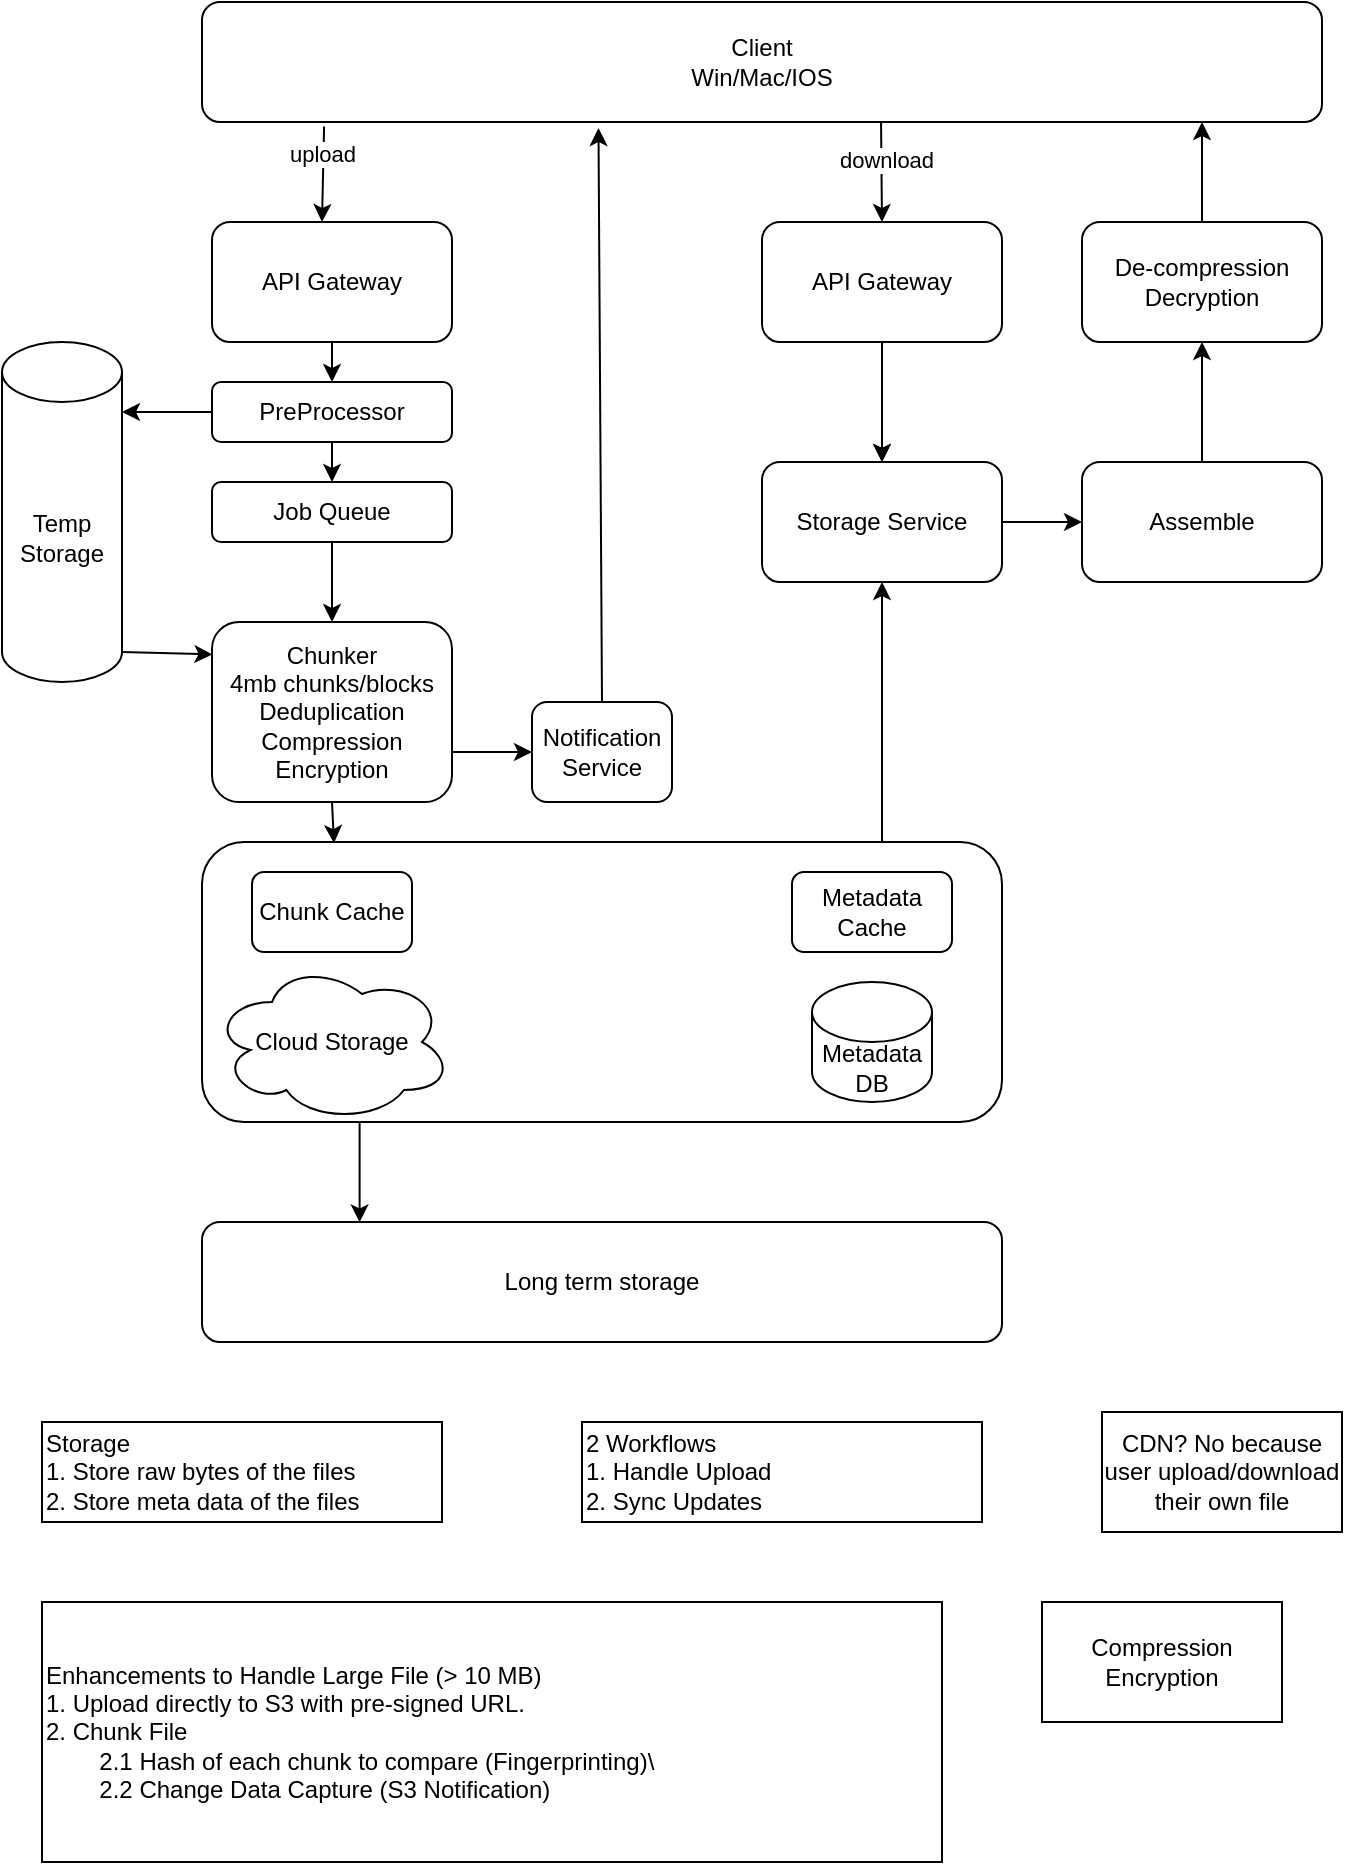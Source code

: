 <mxfile version="28.2.5">
  <diagram name="Page-1" id="MBPPT8XmERE-SGZNv0NV">
    <mxGraphModel dx="1210" dy="1102" grid="1" gridSize="10" guides="1" tooltips="1" connect="1" arrows="1" fold="1" page="1" pageScale="1" pageWidth="850" pageHeight="1100" math="0" shadow="0">
      <root>
        <mxCell id="0" />
        <mxCell id="1" parent="0" />
        <mxCell id="wIf7DAMdGKU4eKdJtj5m-1" value="Client&lt;br&gt;Win/Mac/IOS" style="rounded=1;whiteSpace=wrap;html=1;" parent="1" vertex="1">
          <mxGeometry x="120" y="110" width="560" height="60" as="geometry" />
        </mxCell>
        <mxCell id="wIf7DAMdGKU4eKdJtj5m-3" value="" style="endArrow=classic;html=1;rounded=0;exitX=0.109;exitY=1.037;exitDx=0;exitDy=0;exitPerimeter=0;" parent="1" source="wIf7DAMdGKU4eKdJtj5m-1" edge="1">
          <mxGeometry width="50" height="50" relative="1" as="geometry">
            <mxPoint x="125" y="360" as="sourcePoint" />
            <mxPoint x="180" y="220" as="targetPoint" />
          </mxGeometry>
        </mxCell>
        <mxCell id="wIf7DAMdGKU4eKdJtj5m-31" value="upload" style="edgeLabel;html=1;align=center;verticalAlign=middle;resizable=0;points=[];" parent="wIf7DAMdGKU4eKdJtj5m-3" vertex="1" connectable="0">
          <mxGeometry x="-0.417" y="-1" relative="1" as="geometry">
            <mxPoint as="offset" />
          </mxGeometry>
        </mxCell>
        <mxCell id="wIf7DAMdGKU4eKdJtj5m-4" value="API Gateway" style="rounded=1;whiteSpace=wrap;html=1;" parent="1" vertex="1">
          <mxGeometry x="125" y="220" width="120" height="60" as="geometry" />
        </mxCell>
        <mxCell id="wIf7DAMdGKU4eKdJtj5m-6" value="" style="endArrow=classic;html=1;rounded=0;exitX=0.832;exitY=0.983;exitDx=0;exitDy=0;exitPerimeter=0;entryX=0.5;entryY=0;entryDx=0;entryDy=0;" parent="1" target="wIf7DAMdGKU4eKdJtj5m-7" edge="1">
          <mxGeometry width="50" height="50" relative="1" as="geometry">
            <mxPoint x="459.52" y="170.0" as="sourcePoint" />
            <mxPoint x="435" y="221.02" as="targetPoint" />
          </mxGeometry>
        </mxCell>
        <mxCell id="wIf7DAMdGKU4eKdJtj5m-32" value="download" style="edgeLabel;html=1;align=center;verticalAlign=middle;resizable=0;points=[];" parent="wIf7DAMdGKU4eKdJtj5m-6" vertex="1" connectable="0">
          <mxGeometry x="-0.239" y="2" relative="1" as="geometry">
            <mxPoint as="offset" />
          </mxGeometry>
        </mxCell>
        <mxCell id="wIf7DAMdGKU4eKdJtj5m-37" value="" style="edgeStyle=orthogonalEdgeStyle;rounded=0;orthogonalLoop=1;jettySize=auto;html=1;" parent="1" source="wIf7DAMdGKU4eKdJtj5m-7" target="wIf7DAMdGKU4eKdJtj5m-29" edge="1">
          <mxGeometry relative="1" as="geometry" />
        </mxCell>
        <mxCell id="wIf7DAMdGKU4eKdJtj5m-7" value="API Gateway" style="rounded=1;whiteSpace=wrap;html=1;" parent="1" vertex="1">
          <mxGeometry x="400" y="220.0" width="120" height="60" as="geometry" />
        </mxCell>
        <mxCell id="wIf7DAMdGKU4eKdJtj5m-8" value="Assemble" style="rounded=1;whiteSpace=wrap;html=1;" parent="1" vertex="1">
          <mxGeometry x="560" y="340" width="120" height="60" as="geometry" />
        </mxCell>
        <mxCell id="wIf7DAMdGKU4eKdJtj5m-15" value="" style="rounded=1;whiteSpace=wrap;html=1;" parent="1" vertex="1">
          <mxGeometry x="120" y="530" width="400" height="140" as="geometry" />
        </mxCell>
        <mxCell id="wIf7DAMdGKU4eKdJtj5m-11" value="Metadata DB" style="shape=cylinder3;whiteSpace=wrap;html=1;boundedLbl=1;backgroundOutline=1;size=15;" parent="1" vertex="1">
          <mxGeometry x="425" y="600" width="60" height="60" as="geometry" />
        </mxCell>
        <mxCell id="wIf7DAMdGKU4eKdJtj5m-12" value="Cloud Storage" style="ellipse;shape=cloud;whiteSpace=wrap;html=1;" parent="1" vertex="1">
          <mxGeometry x="125" y="590" width="120" height="80" as="geometry" />
        </mxCell>
        <mxCell id="wIf7DAMdGKU4eKdJtj5m-17" value="" style="endArrow=classic;html=1;rounded=0;exitX=0.5;exitY=1;exitDx=0;exitDy=0;entryX=0.165;entryY=0.004;entryDx=0;entryDy=0;entryPerimeter=0;" parent="1" target="wIf7DAMdGKU4eKdJtj5m-15" edge="1">
          <mxGeometry width="50" height="50" relative="1" as="geometry">
            <mxPoint x="185" y="510" as="sourcePoint" />
            <mxPoint x="40" y="450" as="targetPoint" />
          </mxGeometry>
        </mxCell>
        <mxCell id="wIf7DAMdGKU4eKdJtj5m-18" value="Long term storage" style="rounded=1;whiteSpace=wrap;html=1;" parent="1" vertex="1">
          <mxGeometry x="120" y="720" width="400" height="60" as="geometry" />
        </mxCell>
        <mxCell id="wIf7DAMdGKU4eKdJtj5m-19" value="" style="endArrow=classic;html=1;rounded=0;exitX=0.197;exitY=1.001;exitDx=0;exitDy=0;exitPerimeter=0;entryX=0.197;entryY=0.003;entryDx=0;entryDy=0;entryPerimeter=0;" parent="1" source="wIf7DAMdGKU4eKdJtj5m-15" target="wIf7DAMdGKU4eKdJtj5m-18" edge="1">
          <mxGeometry width="50" height="50" relative="1" as="geometry">
            <mxPoint x="160" y="690" as="sourcePoint" />
            <mxPoint x="199" y="690" as="targetPoint" />
          </mxGeometry>
        </mxCell>
        <mxCell id="wIf7DAMdGKU4eKdJtj5m-20" value="Notification Service" style="rounded=1;whiteSpace=wrap;html=1;" parent="1" vertex="1">
          <mxGeometry x="285" y="460" width="70" height="50" as="geometry" />
        </mxCell>
        <mxCell id="wIf7DAMdGKU4eKdJtj5m-21" value="" style="endArrow=classic;html=1;rounded=0;exitX=1;exitY=0.5;exitDx=0;exitDy=0;entryX=0;entryY=0.5;entryDx=0;entryDy=0;" parent="1" target="wIf7DAMdGKU4eKdJtj5m-20" edge="1">
          <mxGeometry width="50" height="50" relative="1" as="geometry">
            <mxPoint x="245" y="485" as="sourcePoint" />
            <mxPoint x="360" y="350" as="targetPoint" />
          </mxGeometry>
        </mxCell>
        <mxCell id="wIf7DAMdGKU4eKdJtj5m-25" value="" style="endArrow=classic;html=1;rounded=0;exitX=0.5;exitY=1;exitDx=0;exitDy=0;" parent="1" source="wIf7DAMdGKU4eKdJtj5m-4" edge="1">
          <mxGeometry width="50" height="50" relative="1" as="geometry">
            <mxPoint x="260" y="290" as="sourcePoint" />
            <mxPoint x="185" y="300" as="targetPoint" />
          </mxGeometry>
        </mxCell>
        <mxCell id="wIf7DAMdGKU4eKdJtj5m-27" value="De-compression&lt;br&gt;Decryption" style="rounded=1;whiteSpace=wrap;html=1;" parent="1" vertex="1">
          <mxGeometry x="560" y="220" width="120" height="60" as="geometry" />
        </mxCell>
        <mxCell id="wIf7DAMdGKU4eKdJtj5m-28" value="" style="endArrow=classic;html=1;rounded=0;entryX=0.5;entryY=0;entryDx=0;entryDy=0;" parent="1" target="wIf7DAMdGKU4eKdJtj5m-29" edge="1">
          <mxGeometry width="50" height="50" relative="1" as="geometry">
            <mxPoint x="460" y="300" as="sourcePoint" />
            <mxPoint x="463" y="410" as="targetPoint" />
          </mxGeometry>
        </mxCell>
        <mxCell id="wIf7DAMdGKU4eKdJtj5m-29" value="Storage Service" style="rounded=1;whiteSpace=wrap;html=1;" parent="1" vertex="1">
          <mxGeometry x="400" y="340" width="120" height="60" as="geometry" />
        </mxCell>
        <mxCell id="wIf7DAMdGKU4eKdJtj5m-30" value="" style="endArrow=classic;html=1;rounded=0;entryX=0.354;entryY=1.05;entryDx=0;entryDy=0;exitX=0.5;exitY=0;exitDx=0;exitDy=0;entryPerimeter=0;" parent="1" source="wIf7DAMdGKU4eKdJtj5m-20" target="wIf7DAMdGKU4eKdJtj5m-1" edge="1">
          <mxGeometry width="50" height="50" relative="1" as="geometry">
            <mxPoint x="310" y="350" as="sourcePoint" />
            <mxPoint x="360" y="300" as="targetPoint" />
          </mxGeometry>
        </mxCell>
        <mxCell id="wIf7DAMdGKU4eKdJtj5m-33" value="" style="endArrow=classic;html=1;rounded=0;entryX=0.5;entryY=1;entryDx=0;entryDy=0;" parent="1" target="wIf7DAMdGKU4eKdJtj5m-29" edge="1">
          <mxGeometry width="50" height="50" relative="1" as="geometry">
            <mxPoint x="460" y="530" as="sourcePoint" />
            <mxPoint x="620" y="490" as="targetPoint" />
          </mxGeometry>
        </mxCell>
        <mxCell id="wIf7DAMdGKU4eKdJtj5m-34" value="" style="endArrow=classic;html=1;rounded=0;exitX=1;exitY=0.5;exitDx=0;exitDy=0;entryX=0;entryY=0.5;entryDx=0;entryDy=0;" parent="1" source="wIf7DAMdGKU4eKdJtj5m-29" target="wIf7DAMdGKU4eKdJtj5m-8" edge="1">
          <mxGeometry width="50" height="50" relative="1" as="geometry">
            <mxPoint x="680" y="550" as="sourcePoint" />
            <mxPoint x="730" y="500" as="targetPoint" />
          </mxGeometry>
        </mxCell>
        <mxCell id="wIf7DAMdGKU4eKdJtj5m-35" value="" style="endArrow=classic;html=1;rounded=0;exitX=0.5;exitY=0;exitDx=0;exitDy=0;entryX=0.5;entryY=1;entryDx=0;entryDy=0;" parent="1" source="wIf7DAMdGKU4eKdJtj5m-8" target="wIf7DAMdGKU4eKdJtj5m-27" edge="1">
          <mxGeometry width="50" height="50" relative="1" as="geometry">
            <mxPoint x="760" y="390" as="sourcePoint" />
            <mxPoint x="810" y="340" as="targetPoint" />
          </mxGeometry>
        </mxCell>
        <mxCell id="wIf7DAMdGKU4eKdJtj5m-36" value="" style="endArrow=classic;html=1;rounded=0;exitX=0.5;exitY=0;exitDx=0;exitDy=0;" parent="1" source="wIf7DAMdGKU4eKdJtj5m-27" edge="1">
          <mxGeometry width="50" height="50" relative="1" as="geometry">
            <mxPoint x="620" y="250" as="sourcePoint" />
            <mxPoint x="620" y="170" as="targetPoint" />
          </mxGeometry>
        </mxCell>
        <mxCell id="wIf7DAMdGKU4eKdJtj5m-38" value="Metadata Cache" style="rounded=1;whiteSpace=wrap;html=1;" parent="1" vertex="1">
          <mxGeometry x="415" y="545" width="80" height="40" as="geometry" />
        </mxCell>
        <mxCell id="wIf7DAMdGKU4eKdJtj5m-39" value="Chunk Cache" style="rounded=1;whiteSpace=wrap;html=1;" parent="1" vertex="1">
          <mxGeometry x="145" y="545" width="80" height="40" as="geometry" />
        </mxCell>
        <mxCell id="Nsm7VlbRt4dVgcTsbUhO-1" value="" style="endArrow=classic;html=1;rounded=0;entryX=0.5;entryY=0;entryDx=0;entryDy=0;" parent="1" target="wIf7DAMdGKU4eKdJtj5m-24" edge="1">
          <mxGeometry width="50" height="50" relative="1" as="geometry">
            <mxPoint x="185" y="380" as="sourcePoint" />
            <mxPoint x="185" y="450" as="targetPoint" />
          </mxGeometry>
        </mxCell>
        <mxCell id="wIf7DAMdGKU4eKdJtj5m-24" value="Chunker&lt;br style=&quot;border-color: var(--border-color);&quot;&gt;4mb chunks/blocks&lt;br style=&quot;border-color: var(--border-color);&quot;&gt;Deduplication&lt;br&gt;Compression&lt;br&gt;Encryption" style="rounded=1;whiteSpace=wrap;html=1;" parent="1" vertex="1">
          <mxGeometry x="125" y="420" width="120" height="90" as="geometry" />
        </mxCell>
        <mxCell id="Nsm7VlbRt4dVgcTsbUhO-2" value="PreProcessor" style="rounded=1;whiteSpace=wrap;html=1;" parent="1" vertex="1">
          <mxGeometry x="125" y="300" width="120" height="30" as="geometry" />
        </mxCell>
        <mxCell id="Nsm7VlbRt4dVgcTsbUhO-4" value="Temp Storage" style="shape=cylinder3;whiteSpace=wrap;html=1;boundedLbl=1;backgroundOutline=1;size=15;" parent="1" vertex="1">
          <mxGeometry x="20" y="280" width="60" height="170" as="geometry" />
        </mxCell>
        <mxCell id="Nsm7VlbRt4dVgcTsbUhO-5" value="" style="endArrow=classic;html=1;rounded=0;exitX=0;exitY=0.5;exitDx=0;exitDy=0;" parent="1" source="Nsm7VlbRt4dVgcTsbUhO-2" edge="1">
          <mxGeometry width="50" height="50" relative="1" as="geometry">
            <mxPoint x="130" y="400" as="sourcePoint" />
            <mxPoint x="80" y="315" as="targetPoint" />
          </mxGeometry>
        </mxCell>
        <mxCell id="Nsm7VlbRt4dVgcTsbUhO-7" value="Job Queue" style="rounded=1;whiteSpace=wrap;html=1;" parent="1" vertex="1">
          <mxGeometry x="125" y="350" width="120" height="30" as="geometry" />
        </mxCell>
        <mxCell id="Nsm7VlbRt4dVgcTsbUhO-8" value="" style="endArrow=classic;html=1;rounded=0;exitX=0.5;exitY=1;exitDx=0;exitDy=0;entryX=0.5;entryY=0;entryDx=0;entryDy=0;" parent="1" source="Nsm7VlbRt4dVgcTsbUhO-2" target="Nsm7VlbRt4dVgcTsbUhO-7" edge="1">
          <mxGeometry width="50" height="50" relative="1" as="geometry">
            <mxPoint x="400" y="460" as="sourcePoint" />
            <mxPoint x="450" y="410" as="targetPoint" />
          </mxGeometry>
        </mxCell>
        <mxCell id="Nsm7VlbRt4dVgcTsbUhO-9" value="" style="endArrow=classic;html=1;rounded=0;exitX=1;exitY=1;exitDx=0;exitDy=-15;exitPerimeter=0;entryX=0.002;entryY=0.18;entryDx=0;entryDy=0;entryPerimeter=0;" parent="1" source="Nsm7VlbRt4dVgcTsbUhO-4" target="wIf7DAMdGKU4eKdJtj5m-24" edge="1">
          <mxGeometry width="50" height="50" relative="1" as="geometry">
            <mxPoint x="-280" y="430" as="sourcePoint" />
            <mxPoint x="-230" y="380" as="targetPoint" />
          </mxGeometry>
        </mxCell>
        <mxCell id="NToE9WNLfPGpyUW-ZeQV-1" value="Storage&lt;div&gt;1. Store raw bytes of the files&lt;/div&gt;&lt;div&gt;2. Store meta data of the files&lt;/div&gt;" style="rounded=0;whiteSpace=wrap;html=1;align=left;" vertex="1" parent="1">
          <mxGeometry x="40" y="820" width="200" height="50" as="geometry" />
        </mxCell>
        <mxCell id="NToE9WNLfPGpyUW-ZeQV-3" value="2 Workflows&lt;br&gt;&lt;div&gt;1. Handle Upload&lt;/div&gt;&lt;div&gt;2. Sync Updates&lt;/div&gt;" style="rounded=0;whiteSpace=wrap;html=1;align=left;" vertex="1" parent="1">
          <mxGeometry x="310" y="820" width="200" height="50" as="geometry" />
        </mxCell>
        <mxCell id="NToE9WNLfPGpyUW-ZeQV-4" value="Enhancements to Handle Large File (&amp;gt; 10 MB)&lt;div&gt;1. Upload directly to S3 with pre-signed URL.&lt;/div&gt;&lt;div&gt;2. Chunk File&lt;/div&gt;&lt;div&gt;&lt;span style=&quot;white-space: pre;&quot;&gt;&#x9;&lt;/span&gt;2.1 Hash of each chunk to compare (Fingerprinting)\&lt;br&gt;&lt;/div&gt;&lt;div&gt;&lt;span style=&quot;white-space: pre;&quot;&gt;&#x9;&lt;/span&gt;2.2 Change Data Capture (S3 Notification)&lt;br&gt;&lt;/div&gt;" style="rounded=0;whiteSpace=wrap;html=1;align=left;" vertex="1" parent="1">
          <mxGeometry x="40" y="910" width="450" height="130" as="geometry" />
        </mxCell>
        <mxCell id="NToE9WNLfPGpyUW-ZeQV-5" value="CDN? No because user upload/download their own file" style="rounded=0;whiteSpace=wrap;html=1;" vertex="1" parent="1">
          <mxGeometry x="570" y="815" width="120" height="60" as="geometry" />
        </mxCell>
        <mxCell id="NToE9WNLfPGpyUW-ZeQV-6" value="Compression&lt;div&gt;Encryption&lt;/div&gt;" style="rounded=0;whiteSpace=wrap;html=1;" vertex="1" parent="1">
          <mxGeometry x="540" y="910" width="120" height="60" as="geometry" />
        </mxCell>
      </root>
    </mxGraphModel>
  </diagram>
</mxfile>
